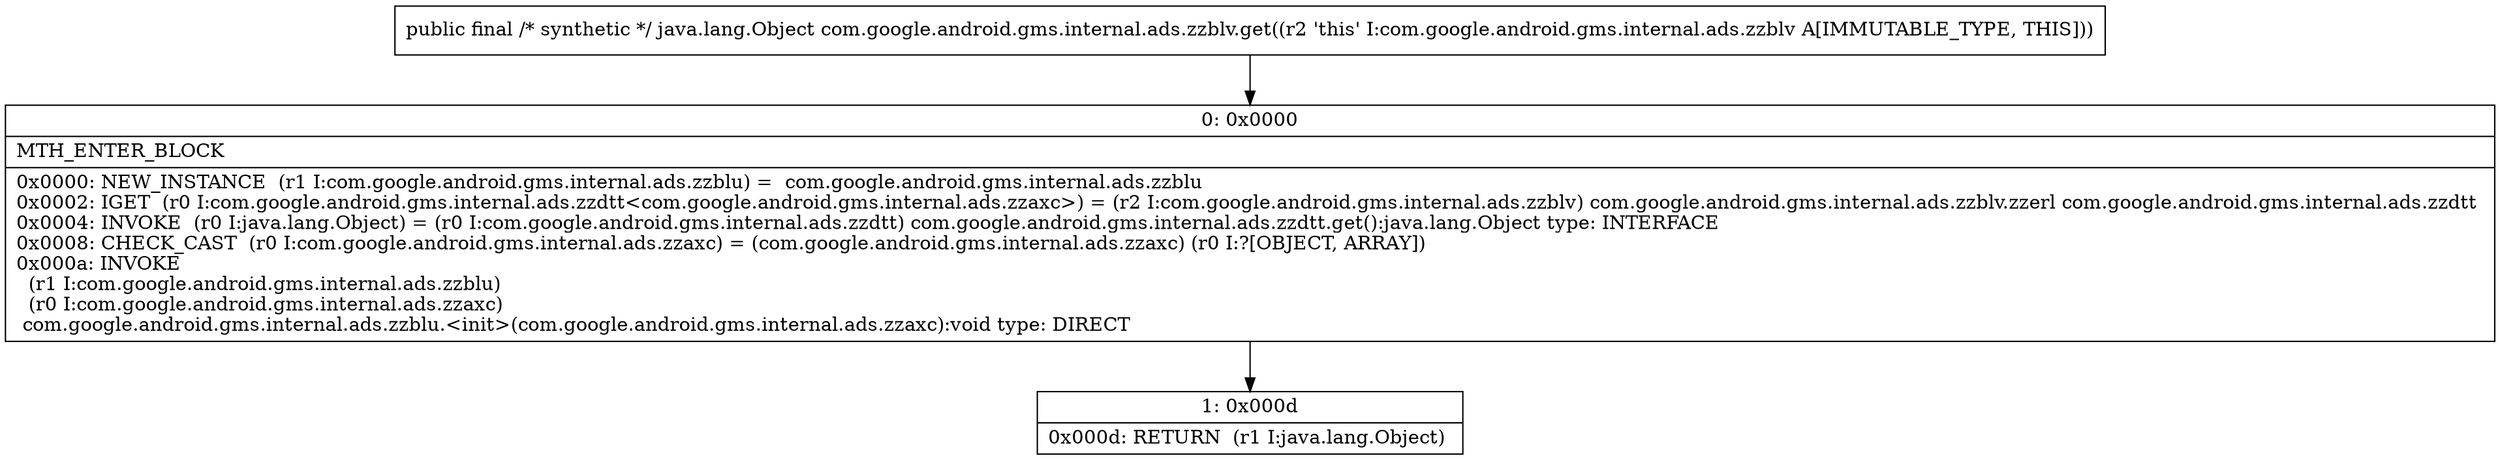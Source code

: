 digraph "CFG forcom.google.android.gms.internal.ads.zzblv.get()Ljava\/lang\/Object;" {
Node_0 [shape=record,label="{0\:\ 0x0000|MTH_ENTER_BLOCK\l|0x0000: NEW_INSTANCE  (r1 I:com.google.android.gms.internal.ads.zzblu) =  com.google.android.gms.internal.ads.zzblu \l0x0002: IGET  (r0 I:com.google.android.gms.internal.ads.zzdtt\<com.google.android.gms.internal.ads.zzaxc\>) = (r2 I:com.google.android.gms.internal.ads.zzblv) com.google.android.gms.internal.ads.zzblv.zzerl com.google.android.gms.internal.ads.zzdtt \l0x0004: INVOKE  (r0 I:java.lang.Object) = (r0 I:com.google.android.gms.internal.ads.zzdtt) com.google.android.gms.internal.ads.zzdtt.get():java.lang.Object type: INTERFACE \l0x0008: CHECK_CAST  (r0 I:com.google.android.gms.internal.ads.zzaxc) = (com.google.android.gms.internal.ads.zzaxc) (r0 I:?[OBJECT, ARRAY]) \l0x000a: INVOKE  \l  (r1 I:com.google.android.gms.internal.ads.zzblu)\l  (r0 I:com.google.android.gms.internal.ads.zzaxc)\l com.google.android.gms.internal.ads.zzblu.\<init\>(com.google.android.gms.internal.ads.zzaxc):void type: DIRECT \l}"];
Node_1 [shape=record,label="{1\:\ 0x000d|0x000d: RETURN  (r1 I:java.lang.Object) \l}"];
MethodNode[shape=record,label="{public final \/* synthetic *\/ java.lang.Object com.google.android.gms.internal.ads.zzblv.get((r2 'this' I:com.google.android.gms.internal.ads.zzblv A[IMMUTABLE_TYPE, THIS])) }"];
MethodNode -> Node_0;
Node_0 -> Node_1;
}

